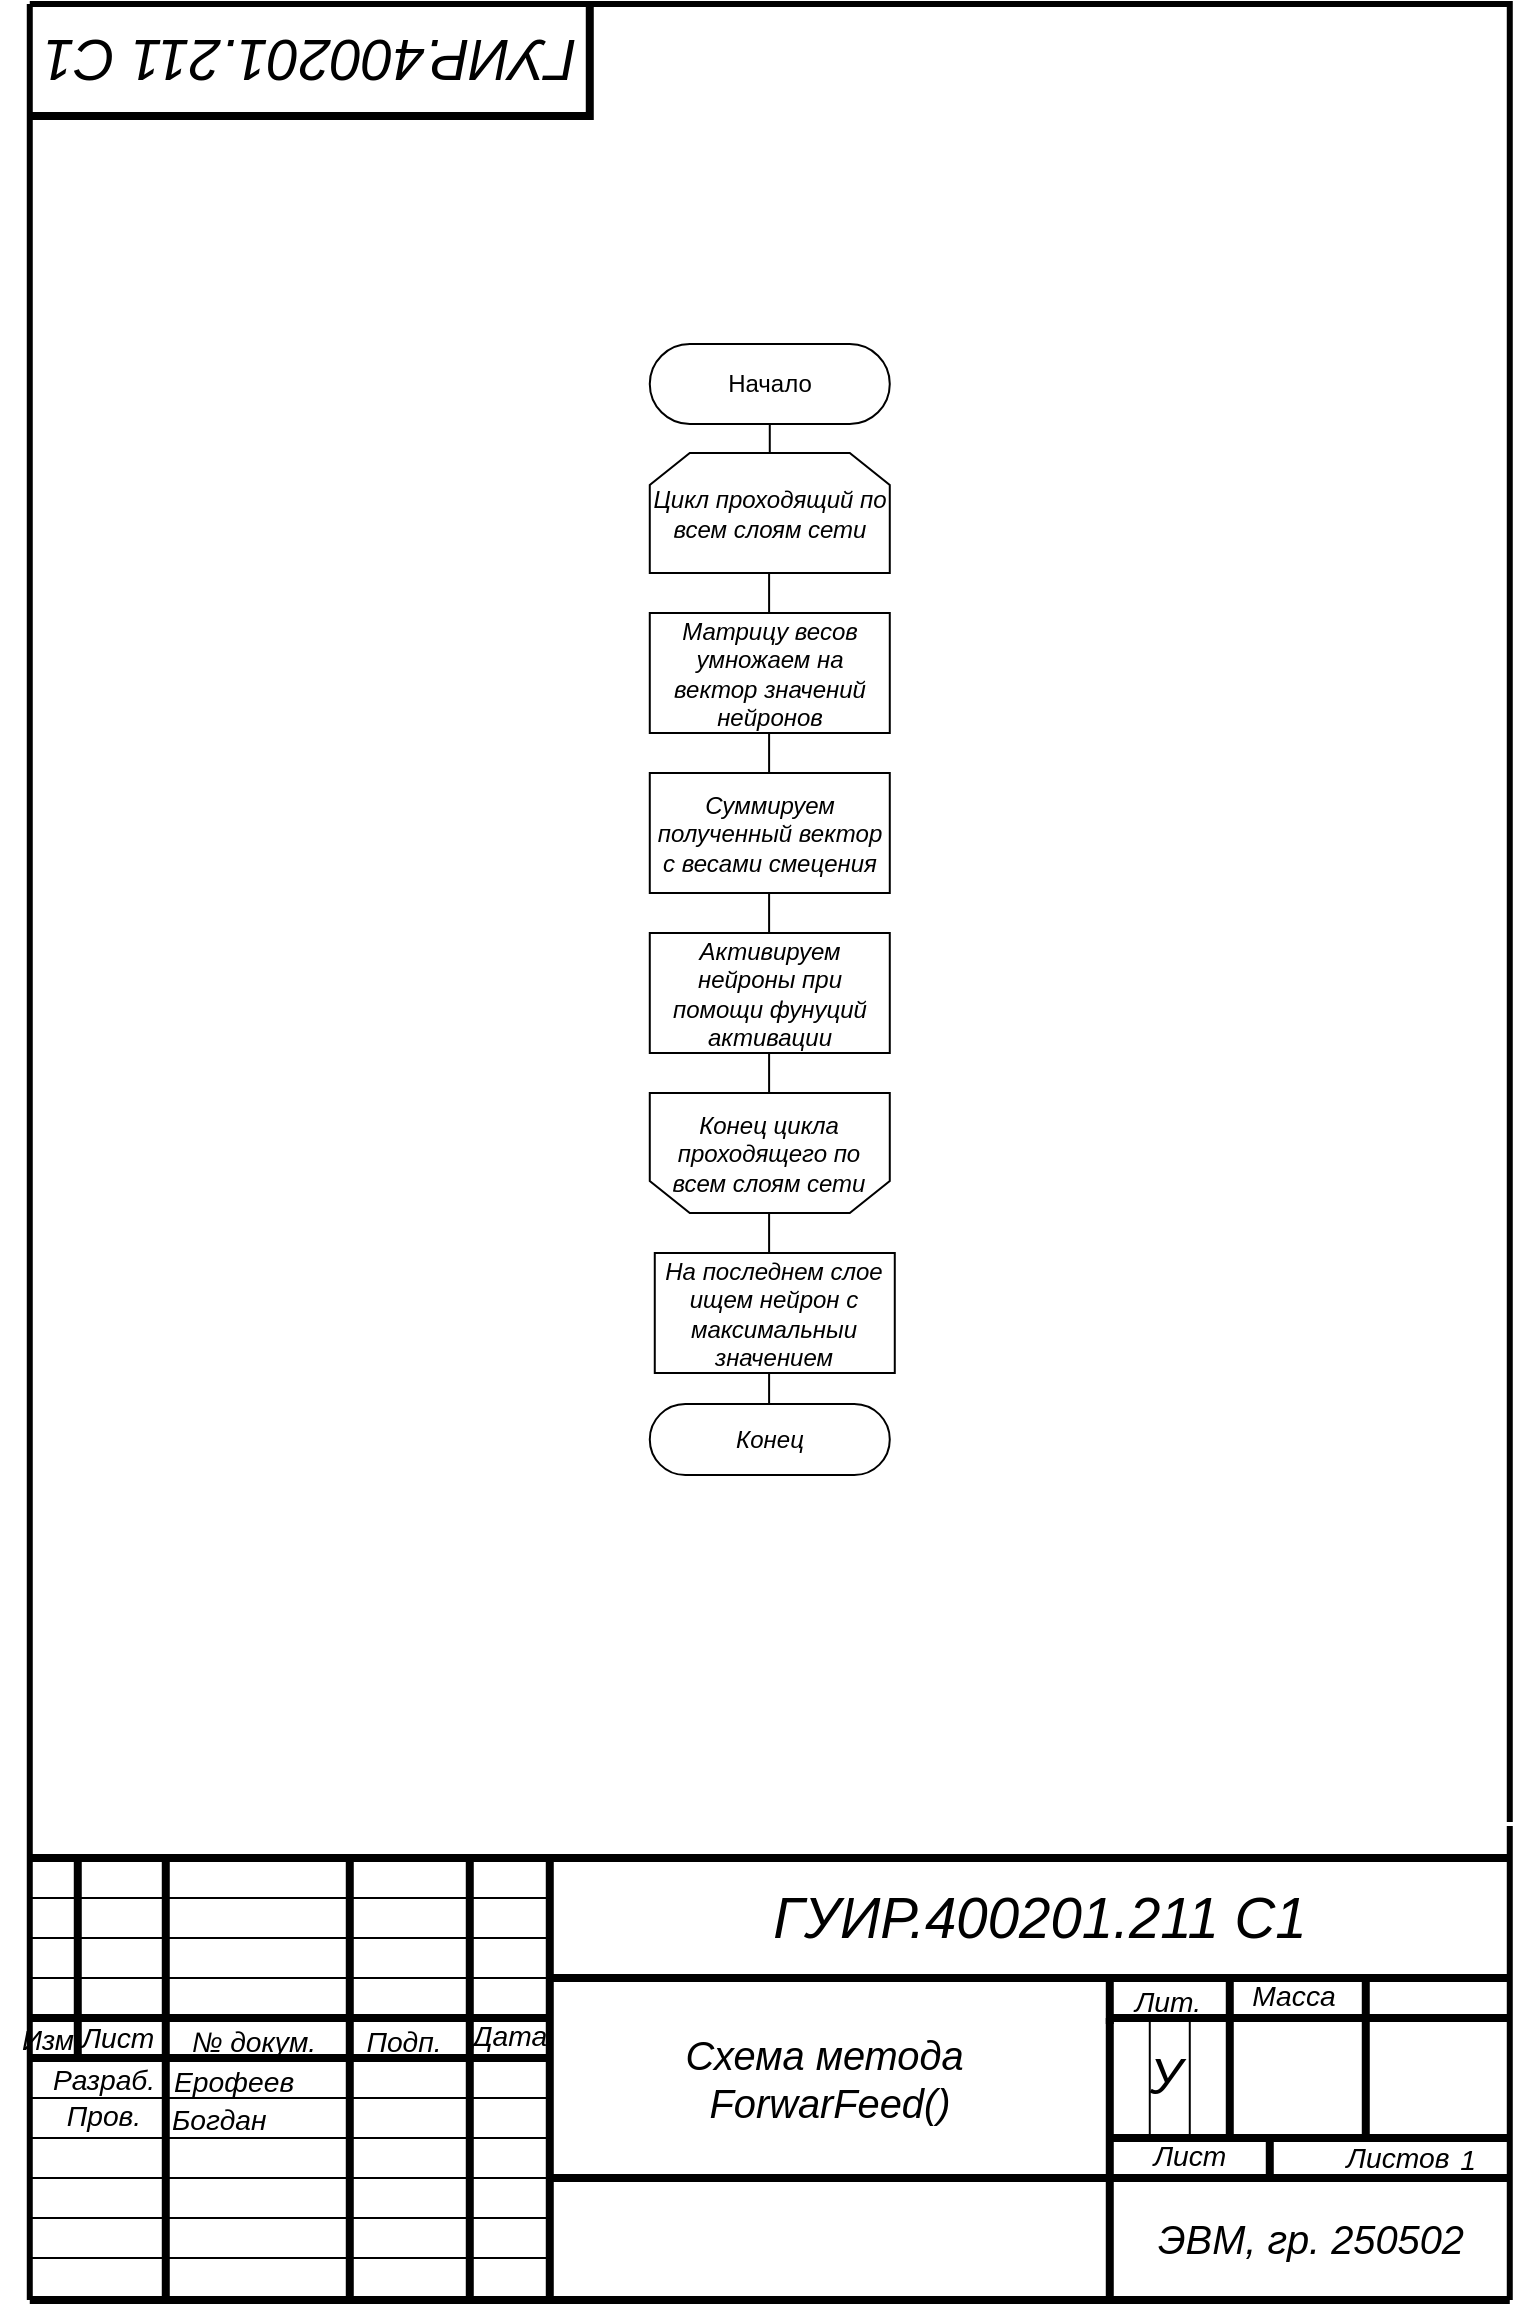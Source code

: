<mxfile version="22.1.2" type="device">
  <diagram name="Страница — 1" id="6n4S7Nbi2bWtY21JYvWj">
    <mxGraphModel dx="862" dy="504" grid="1" gridSize="10" guides="1" tooltips="1" connect="1" arrows="1" fold="1" page="1" pageScale="1" pageWidth="827" pageHeight="1169" math="0" shadow="0">
      <root>
        <mxCell id="0" />
        <mxCell id="1" parent="0" />
        <UserObject label="" tags="Фон" id="8rZ89bKlvvR1oEyS-sYb-1">
          <mxCell style="vsdxID=6;fillColor=#FFFFFF;gradientColor=none;shape=stencil(nY9LDoAgDERP0z3SI/i5BwkoRAWC+Lu9kGokLt3NtK/NDGC9aOEVcLbE4Ea1Gxk1YAOcG6tVMDEpwBaw7l1QQ3CrleS9yGRWs9vyh4PuWL7g7CxdR+BkbAFW7Df6+BtO4k1DRcrdN3kaUWtsLw==);strokeColor=#000000;strokeWidth=3;points=[];labelBackgroundColor=none;rounded=0;html=1;whiteSpace=wrap;" parent="1" vertex="1">
            <mxGeometry x="64.89" y="10" width="740" height="909" as="geometry" />
          </mxCell>
        </UserObject>
        <UserObject label="" tags="Фон" id="8rZ89bKlvvR1oEyS-sYb-2">
          <mxCell style="vsdxID=50;edgeStyle=none;startArrow=none;endArrow=none;startSize=9;endSize=9;strokeWidth=3;strokeColor=#000000;spacingTop=0;spacingBottom=0;spacingLeft=0;spacingRight=0;verticalAlign=middle;html=1;labelBackgroundColor=none;rounded=0;" parent="1" edge="1">
            <mxGeometry relative="1" as="geometry">
              <Array as="points" />
              <mxPoint x="804.89" y="921" as="sourcePoint" />
              <mxPoint x="804.89" y="1158" as="targetPoint" />
            </mxGeometry>
          </mxCell>
        </UserObject>
        <UserObject label="&lt;div style=&quot;&quot;&gt;&lt;p style=&quot;text-align: center; margin: 0px; text-indent: 0px; vertical-align: middle; direction: ltr;&quot;&gt;&lt;font face=&quot;Arial&quot;&gt;&lt;span style=&quot;font-size: 19.9px;&quot;&gt;&lt;i&gt;Схема метода&amp;nbsp;&lt;/i&gt;&lt;/span&gt;&lt;/font&gt;&lt;/p&gt;&lt;p style=&quot;text-align: center; margin: 0px; text-indent: 0px; vertical-align: middle; direction: ltr;&quot;&gt;&lt;font face=&quot;Arial&quot;&gt;&lt;span style=&quot;font-size: 19.9px;&quot;&gt;&lt;i&gt;ForwarFeed()&lt;/i&gt;&lt;/span&gt;&lt;/font&gt;&lt;/p&gt;&lt;/div&gt;" tags="Фон" id="8rZ89bKlvvR1oEyS-sYb-3">
          <mxCell style="verticalAlign=middle;align=center;overflow=width;vsdxID=381;fillColor=none;gradientColor=none;shape=stencil(nZBLDoAgDERP0z3SIyjew0SURgSD+Lu9kMZoXLhwN9O+tukAlrNpJg1SzDH4QW/URgNYgZTkjA4UkwJUgGXng+6DX1zLfmoymdXo17xh5zmRJ6Q42BWCfc2oJfdAr+Yv+AP9Cb7OJ3H/2JG1HNGz/84klThPVCc=);strokeColor=none;points=[];labelBackgroundColor=none;rounded=0;html=1;whiteSpace=wrap;" parent="1" vertex="1">
            <mxGeometry x="324.89" y="998" width="280" height="100" as="geometry" />
          </mxCell>
        </UserObject>
        <UserObject label="" tags="Фон" id="8rZ89bKlvvR1oEyS-sYb-4">
          <mxCell style="vsdxID=384;edgeStyle=none;startArrow=none;endArrow=none;startSize=3;endSize=3;strokeWidth=4;strokeColor=#000000;spacingTop=-2;spacingBottom=-2;spacingLeft=-2;spacingRight=-2;verticalAlign=middle;html=1;labelBackgroundColor=#FFFFFF;rounded=0;" parent="1" edge="1">
            <mxGeometry relative="1" as="geometry">
              <Array as="points" />
              <mxPoint x="604.89" y="1017" as="sourcePoint" />
              <mxPoint x="604.89" y="1157" as="targetPoint" />
            </mxGeometry>
          </mxCell>
        </UserObject>
        <UserObject label="" tags="Фон" id="8rZ89bKlvvR1oEyS-sYb-5">
          <mxCell style="vsdxID=385;edgeStyle=none;startArrow=none;endArrow=none;startSize=3;endSize=3;strokeWidth=4;strokeColor=#000000;spacingTop=-2;spacingBottom=-2;spacingLeft=-2;spacingRight=-2;verticalAlign=middle;html=1;labelBackgroundColor=#FFFFFF;rounded=0;" parent="1" edge="1">
            <mxGeometry relative="1" as="geometry">
              <Array as="points" />
              <mxPoint x="604.89" y="1017" as="sourcePoint" />
              <mxPoint x="804.89" y="1017" as="targetPoint" />
            </mxGeometry>
          </mxCell>
        </UserObject>
        <UserObject label="" tags="Фон" id="8rZ89bKlvvR1oEyS-sYb-6">
          <mxCell style="vsdxID=386;edgeStyle=none;startArrow=none;endArrow=none;startSize=3;endSize=3;strokeWidth=4;strokeColor=#000000;spacingTop=-2;spacingBottom=-2;spacingLeft=-2;spacingRight=-2;verticalAlign=middle;html=1;labelBackgroundColor=#FFFFFF;rounded=0;" parent="1" edge="1">
            <mxGeometry relative="1" as="geometry">
              <Array as="points" />
              <mxPoint x="804.89" y="1097" as="sourcePoint" />
              <mxPoint x="604.89" y="1097" as="targetPoint" />
            </mxGeometry>
          </mxCell>
        </UserObject>
        <UserObject label="" tags="Фон" id="8rZ89bKlvvR1oEyS-sYb-7">
          <mxCell style="vsdxID=387;edgeStyle=none;startArrow=none;endArrow=none;startSize=3;endSize=3;strokeWidth=4;strokeColor=#000000;spacingTop=-2;spacingBottom=-2;spacingLeft=-2;spacingRight=-2;verticalAlign=middle;html=1;labelBackgroundColor=#FFFFFF;rounded=0;" parent="1" edge="1">
            <mxGeometry relative="1" as="geometry">
              <Array as="points" />
              <mxPoint x="684.89" y="1077" as="sourcePoint" />
              <mxPoint x="684.89" y="1097" as="targetPoint" />
            </mxGeometry>
          </mxCell>
        </UserObject>
        <UserObject label="" tags="Фон" id="8rZ89bKlvvR1oEyS-sYb-8">
          <mxCell style="vsdxID=388;edgeStyle=none;startArrow=none;endArrow=none;startSize=3;endSize=3;strokeWidth=4;strokeColor=#000000;spacingTop=-2;spacingBottom=-2;spacingLeft=-2;spacingRight=-2;verticalAlign=middle;html=1;labelBackgroundColor=#FFFFFF;rounded=0;" parent="1" edge="1">
            <mxGeometry relative="1" as="geometry">
              <Array as="points" />
              <mxPoint x="732.89" y="997" as="sourcePoint" />
              <mxPoint x="732.89" y="1057" as="targetPoint" />
            </mxGeometry>
          </mxCell>
        </UserObject>
        <UserObject label="" tags="Фон" id="8rZ89bKlvvR1oEyS-sYb-9">
          <mxCell style="vsdxID=389;edgeStyle=none;startArrow=none;endArrow=none;startSize=3;endSize=3;strokeWidth=4;strokeColor=#000000;spacingTop=-2;spacingBottom=-2;spacingLeft=-2;spacingRight=-2;verticalAlign=middle;html=1;labelBackgroundColor=#FFFFFF;rounded=0;" parent="1" edge="1">
            <mxGeometry relative="1" as="geometry">
              <Array as="points" />
              <mxPoint x="604.89" y="1077" as="sourcePoint" />
              <mxPoint x="804.89" y="1077" as="targetPoint" />
            </mxGeometry>
          </mxCell>
        </UserObject>
        <UserObject label="" tags="Фон" id="8rZ89bKlvvR1oEyS-sYb-10">
          <mxCell style="vsdxID=390;edgeStyle=none;startArrow=none;endArrow=none;startSize=3;endSize=3;strokeWidth=4;strokeColor=#000000;spacingTop=-2;spacingBottom=-2;spacingLeft=-2;spacingRight=-2;verticalAlign=middle;html=1;labelBackgroundColor=#FFFFFF;rounded=0;" parent="1" edge="1">
            <mxGeometry relative="1" as="geometry">
              <Array as="points" />
              <mxPoint x="732.89" y="1057" as="sourcePoint" />
              <mxPoint x="732.89" y="1077" as="targetPoint" />
            </mxGeometry>
          </mxCell>
        </UserObject>
        <UserObject label="" tags="Фон" id="8rZ89bKlvvR1oEyS-sYb-11">
          <mxCell style="vsdxID=391;edgeStyle=none;startArrow=none;endArrow=none;startSize=3;endSize=3;strokeWidth=4;strokeColor=#000000;spacingTop=-2;spacingBottom=-2;spacingLeft=-2;spacingRight=-2;verticalAlign=middle;html=1;labelBackgroundColor=#FFFFFF;rounded=0;" parent="1" edge="1">
            <mxGeometry relative="1" as="geometry">
              <Array as="points" />
              <mxPoint x="604.89" y="997" as="sourcePoint" />
              <mxPoint x="604.89" y="1020" as="targetPoint" />
            </mxGeometry>
          </mxCell>
        </UserObject>
        <UserObject label="" tags="Фон" id="8rZ89bKlvvR1oEyS-sYb-12">
          <mxCell style="vsdxID=392;edgeStyle=none;startArrow=none;endArrow=none;startSize=3;endSize=3;strokeColor=#000000;spacingTop=-2;spacingBottom=-2;spacingLeft=-2;spacingRight=-2;verticalAlign=middle;html=1;labelBackgroundColor=#FFFFFF;rounded=0;" parent="1" edge="1">
            <mxGeometry relative="1" as="geometry">
              <Array as="points" />
              <mxPoint x="624.89" y="1017" as="sourcePoint" />
              <mxPoint x="624.89" y="1077" as="targetPoint" />
            </mxGeometry>
          </mxCell>
        </UserObject>
        <UserObject label="" tags="Фон" id="8rZ89bKlvvR1oEyS-sYb-13">
          <mxCell style="vsdxID=393;edgeStyle=none;startArrow=none;endArrow=none;startSize=3;endSize=3;strokeColor=#000000;spacingTop=-2;spacingBottom=-2;spacingLeft=-2;spacingRight=-2;verticalAlign=middle;html=1;labelBackgroundColor=#FFFFFF;rounded=0;" parent="1" edge="1">
            <mxGeometry relative="1" as="geometry">
              <Array as="points" />
              <mxPoint x="644.89" y="1017" as="sourcePoint" />
              <mxPoint x="644.89" y="1077" as="targetPoint" />
            </mxGeometry>
          </mxCell>
        </UserObject>
        <UserObject label="" tags="Фон" id="8rZ89bKlvvR1oEyS-sYb-14">
          <mxCell style="vsdxID=394;edgeStyle=none;startArrow=none;endArrow=none;startSize=3;endSize=3;strokeWidth=4;strokeColor=#000000;spacingTop=-2;spacingBottom=-2;spacingLeft=-2;spacingRight=-2;verticalAlign=middle;html=1;labelBackgroundColor=#FFFFFF;rounded=0;" parent="1" edge="1">
            <mxGeometry relative="1" as="geometry">
              <Array as="points" />
              <mxPoint x="664.89" y="997" as="sourcePoint" />
              <mxPoint x="664.89" y="1077" as="targetPoint" />
            </mxGeometry>
          </mxCell>
        </UserObject>
        <UserObject label="" tags="Фон" id="8rZ89bKlvvR1oEyS-sYb-15">
          <mxCell style="vsdxID=395;edgeStyle=none;startArrow=none;endArrow=none;startSize=3;endSize=3;strokeWidth=4;strokeColor=#000000;spacingTop=-2;spacingBottom=-2;spacingLeft=-2;spacingRight=-2;verticalAlign=middle;html=1;labelBackgroundColor=#FFFFFF;rounded=0;" parent="1" edge="1">
            <mxGeometry relative="1" as="geometry">
              <Array as="points" />
              <mxPoint x="604.89" y="1097" as="sourcePoint" />
              <mxPoint x="324.89" y="1097" as="targetPoint" />
            </mxGeometry>
          </mxCell>
        </UserObject>
        <UserObject label="" tags="Фон" id="8rZ89bKlvvR1oEyS-sYb-16">
          <mxCell style="vsdxID=396;edgeStyle=none;startArrow=none;endArrow=none;startSize=3;endSize=3;strokeWidth=4;strokeColor=#000000;spacingTop=-2;spacingBottom=-2;spacingLeft=-2;spacingRight=-2;verticalAlign=middle;html=1;labelBackgroundColor=#FFFFFF;rounded=0;" parent="1" edge="1">
            <mxGeometry relative="1" as="geometry">
              <Array as="points" />
              <mxPoint x="324.89" y="937" as="sourcePoint" />
              <mxPoint x="324.89" y="1157" as="targetPoint" />
            </mxGeometry>
          </mxCell>
        </UserObject>
        <UserObject label="" tags="Фон" id="8rZ89bKlvvR1oEyS-sYb-17">
          <mxCell style="vsdxID=397;edgeStyle=none;startArrow=none;endArrow=none;startSize=3;endSize=3;strokeWidth=4;strokeColor=#000000;spacingTop=-2;spacingBottom=-2;spacingLeft=-2;spacingRight=-2;verticalAlign=middle;html=1;labelBackgroundColor=#FFFFFF;rounded=0;" parent="1" edge="1">
            <mxGeometry relative="1" as="geometry">
              <Array as="points" />
              <mxPoint x="324.89" y="1017" as="sourcePoint" />
              <mxPoint x="64.89" y="1017" as="targetPoint" />
            </mxGeometry>
          </mxCell>
        </UserObject>
        <UserObject label="" tags="Фон" id="8rZ89bKlvvR1oEyS-sYb-18">
          <mxCell style="vsdxID=398;edgeStyle=none;startArrow=none;endArrow=none;startSize=3;endSize=3;strokeWidth=4;strokeColor=#000000;spacingTop=-2;spacingBottom=-2;spacingLeft=-2;spacingRight=-2;verticalAlign=middle;html=1;labelBackgroundColor=#FFFFFF;rounded=0;" parent="1" edge="1">
            <mxGeometry relative="1" as="geometry">
              <Array as="points" />
              <mxPoint x="324.89" y="997" as="sourcePoint" />
              <mxPoint x="804.89" y="997" as="targetPoint" />
            </mxGeometry>
          </mxCell>
        </UserObject>
        <UserObject label="" tags="Фон" id="8rZ89bKlvvR1oEyS-sYb-19">
          <mxCell style="vsdxID=399;edgeStyle=none;startArrow=none;endArrow=none;startSize=3;endSize=3;strokeWidth=4;strokeColor=#000000;spacingTop=-2;spacingBottom=-2;spacingLeft=-2;spacingRight=-2;verticalAlign=middle;html=1;labelBackgroundColor=#FFFFFF;rounded=0;" parent="1" edge="1">
            <mxGeometry relative="1" as="geometry">
              <Array as="points" />
              <mxPoint x="284.89" y="937" as="sourcePoint" />
              <mxPoint x="284.89" y="1157" as="targetPoint" />
            </mxGeometry>
          </mxCell>
        </UserObject>
        <UserObject label="" tags="Фон" id="8rZ89bKlvvR1oEyS-sYb-20">
          <mxCell style="vsdxID=400;edgeStyle=none;startArrow=none;endArrow=none;startSize=3;endSize=3;strokeWidth=4;strokeColor=#000000;spacingTop=-2;spacingBottom=-2;spacingLeft=-2;spacingRight=-2;verticalAlign=middle;html=1;labelBackgroundColor=#FFFFFF;rounded=0;" parent="1" edge="1">
            <mxGeometry relative="1" as="geometry">
              <Array as="points" />
              <mxPoint x="224.89" y="937" as="sourcePoint" />
              <mxPoint x="224.89" y="1157" as="targetPoint" />
            </mxGeometry>
          </mxCell>
        </UserObject>
        <UserObject label="" tags="Фон" id="8rZ89bKlvvR1oEyS-sYb-21">
          <mxCell style="vsdxID=401;edgeStyle=none;startArrow=none;endArrow=none;startSize=3;endSize=3;strokeWidth=4;strokeColor=#000000;spacingTop=-2;spacingBottom=-2;spacingLeft=-2;spacingRight=-2;verticalAlign=middle;html=1;labelBackgroundColor=#FFFFFF;rounded=0;" parent="1" edge="1">
            <mxGeometry relative="1" as="geometry">
              <Array as="points" />
              <mxPoint x="132.89" y="937" as="sourcePoint" />
              <mxPoint x="132.89" y="1157" as="targetPoint" />
            </mxGeometry>
          </mxCell>
        </UserObject>
        <UserObject label="" tags="Фон" id="8rZ89bKlvvR1oEyS-sYb-22">
          <mxCell style="vsdxID=402;edgeStyle=none;startArrow=none;endArrow=none;startSize=3;endSize=3;strokeColor=#000000;spacingTop=-2;spacingBottom=-2;spacingLeft=-2;spacingRight=-2;verticalAlign=middle;html=1;labelBackgroundColor=#FFFFFF;rounded=0;" parent="1" edge="1">
            <mxGeometry relative="1" as="geometry">
              <Array as="points" />
              <mxPoint x="64.89" y="957" as="sourcePoint" />
              <mxPoint x="324.89" y="957" as="targetPoint" />
            </mxGeometry>
          </mxCell>
        </UserObject>
        <UserObject label="" tags="Фон" id="8rZ89bKlvvR1oEyS-sYb-23">
          <mxCell style="vsdxID=403;edgeStyle=none;startArrow=none;endArrow=none;startSize=3;endSize=3;strokeColor=#000000;spacingTop=-2;spacingBottom=-2;spacingLeft=-2;spacingRight=-2;verticalAlign=middle;html=1;labelBackgroundColor=#FFFFFF;rounded=0;" parent="1" edge="1">
            <mxGeometry relative="1" as="geometry">
              <Array as="points" />
              <mxPoint x="324.89" y="977" as="sourcePoint" />
              <mxPoint x="64.89" y="977" as="targetPoint" />
            </mxGeometry>
          </mxCell>
        </UserObject>
        <UserObject label="" tags="Фон" id="8rZ89bKlvvR1oEyS-sYb-24">
          <mxCell style="vsdxID=404;edgeStyle=none;startArrow=none;endArrow=none;startSize=3;endSize=3;strokeColor=#000000;spacingTop=-2;spacingBottom=-2;spacingLeft=-2;spacingRight=-2;verticalAlign=middle;html=1;labelBackgroundColor=#FFFFFF;rounded=0;" parent="1" edge="1">
            <mxGeometry relative="1" as="geometry">
              <Array as="points" />
              <mxPoint x="64.89" y="997" as="sourcePoint" />
              <mxPoint x="324.89" y="997" as="targetPoint" />
            </mxGeometry>
          </mxCell>
        </UserObject>
        <UserObject label="" tags="Фон" id="8rZ89bKlvvR1oEyS-sYb-25">
          <mxCell style="vsdxID=405;edgeStyle=none;startArrow=none;endArrow=none;startSize=3;endSize=3;strokeColor=#000000;spacingTop=-2;spacingBottom=-2;spacingLeft=-2;spacingRight=-2;verticalAlign=middle;html=1;labelBackgroundColor=#FFFFFF;rounded=0;" parent="1" edge="1">
            <mxGeometry relative="1" as="geometry">
              <Array as="points" />
              <mxPoint x="324.89" y="1057" as="sourcePoint" />
              <mxPoint x="64.89" y="1057" as="targetPoint" />
            </mxGeometry>
          </mxCell>
        </UserObject>
        <UserObject label="" tags="Фон" id="8rZ89bKlvvR1oEyS-sYb-26">
          <mxCell style="vsdxID=406;edgeStyle=none;startArrow=none;endArrow=none;startSize=3;endSize=3;strokeColor=#000000;spacingTop=-2;spacingBottom=-2;spacingLeft=-2;spacingRight=-2;verticalAlign=middle;html=1;labelBackgroundColor=#FFFFFF;rounded=0;" parent="1" edge="1">
            <mxGeometry relative="1" as="geometry">
              <Array as="points" />
              <mxPoint x="64.89" y="1077" as="sourcePoint" />
              <mxPoint x="324.89" y="1077" as="targetPoint" />
            </mxGeometry>
          </mxCell>
        </UserObject>
        <UserObject label="" tags="Фон" id="8rZ89bKlvvR1oEyS-sYb-27">
          <mxCell style="vsdxID=407;edgeStyle=none;startArrow=none;endArrow=none;startSize=3;endSize=3;strokeColor=#000000;spacingTop=-2;spacingBottom=-2;spacingLeft=-2;spacingRight=-2;verticalAlign=middle;html=1;labelBackgroundColor=#FFFFFF;rounded=0;" parent="1" edge="1">
            <mxGeometry relative="1" as="geometry">
              <Array as="points" />
              <mxPoint x="324.89" y="1097" as="sourcePoint" />
              <mxPoint x="64.89" y="1097" as="targetPoint" />
            </mxGeometry>
          </mxCell>
        </UserObject>
        <UserObject label="" tags="Фон" id="8rZ89bKlvvR1oEyS-sYb-28">
          <mxCell style="vsdxID=408;edgeStyle=none;startArrow=none;endArrow=none;startSize=3;endSize=3;strokeColor=#000000;spacingTop=-2;spacingBottom=-2;spacingLeft=-2;spacingRight=-2;verticalAlign=middle;html=1;labelBackgroundColor=#FFFFFF;rounded=0;" parent="1" edge="1">
            <mxGeometry relative="1" as="geometry">
              <Array as="points" />
              <mxPoint x="64.89" y="1117" as="sourcePoint" />
              <mxPoint x="324.89" y="1117" as="targetPoint" />
            </mxGeometry>
          </mxCell>
        </UserObject>
        <UserObject label="" tags="Фон" id="8rZ89bKlvvR1oEyS-sYb-29">
          <mxCell style="vsdxID=409;edgeStyle=none;startArrow=none;endArrow=none;startSize=3;endSize=3;strokeColor=#000000;spacingTop=-2;spacingBottom=-2;spacingLeft=-2;spacingRight=-2;verticalAlign=middle;html=1;labelBackgroundColor=#FFFFFF;rounded=0;" parent="1" edge="1">
            <mxGeometry relative="1" as="geometry">
              <Array as="points" />
              <mxPoint x="324.89" y="1137" as="sourcePoint" />
              <mxPoint x="64.89" y="1137" as="targetPoint" />
            </mxGeometry>
          </mxCell>
        </UserObject>
        <UserObject label="" tags="Фон" id="8rZ89bKlvvR1oEyS-sYb-30">
          <mxCell style="vsdxID=410;edgeStyle=none;startArrow=none;endArrow=none;startSize=3;endSize=3;strokeWidth=4;strokeColor=#000000;spacingTop=-2;spacingBottom=-2;spacingLeft=-2;spacingRight=-2;verticalAlign=middle;html=1;labelBackgroundColor=#FFFFFF;rounded=0;" parent="1" edge="1">
            <mxGeometry relative="1" as="geometry">
              <Array as="points" />
              <mxPoint x="64.89" y="1037" as="sourcePoint" />
              <mxPoint x="324.89" y="1037" as="targetPoint" />
            </mxGeometry>
          </mxCell>
        </UserObject>
        <UserObject label="" tags="Фон" id="8rZ89bKlvvR1oEyS-sYb-31">
          <mxCell style="vsdxID=411;edgeStyle=none;startArrow=none;endArrow=none;startSize=3;endSize=3;strokeWidth=4;strokeColor=#000000;spacingTop=-2;spacingBottom=-2;spacingLeft=-2;spacingRight=-2;verticalAlign=middle;html=1;labelBackgroundColor=#FFFFFF;rounded=0;" parent="1" edge="1">
            <mxGeometry relative="1" as="geometry">
              <Array as="points" />
              <mxPoint x="88.89" y="937" as="sourcePoint" />
              <mxPoint x="88.89" y="1035" as="targetPoint" />
            </mxGeometry>
          </mxCell>
        </UserObject>
        <UserObject label="&lt;div style=&quot;&quot;&gt;&lt;font style=&quot;font-family: Arial; color: rgb(0, 0, 0); direction: ltr; letter-spacing: 0px; line-height: 120%; opacity: 1;&quot;&gt;&lt;i style=&quot;&quot;&gt;&lt;font style=&quot;font-size: 14px;&quot;&gt;Изм.&lt;/font&gt;&lt;/i&gt;&lt;br&gt;&lt;/font&gt;&lt;/div&gt;" tags="Фон" id="8rZ89bKlvvR1oEyS-sYb-32">
          <mxCell style="verticalAlign=middle;align=center;overflow=width;vsdxID=412;fillColor=none;gradientColor=none;shape=stencil(nZBLDoAgDERP0z3SIyjew0SURgSD+Lu9kMZoXLhwN9O+tukAlrNpJg1SzDH4QW/URgNYgZTkjA4UkwJUgGXng+6DX1zLfmoymdXo17xh5zmRJ6Q42BWCfc2oJfdAr+Yv+AP9Cb7OJ3H/2JG1HNGz/84klThPVCc=);strokeColor=none;strokeWidth=3;spacingTop=-2;spacingBottom=-2;spacingLeft=-2;spacingRight=-2;points=[];labelBackgroundColor=none;rounded=0;html=1;whiteSpace=wrap;" parent="1" vertex="1">
            <mxGeometry x="60.89" y="1016" width="28" height="23" as="geometry" />
          </mxCell>
        </UserObject>
        <UserObject label="&lt;div style=&quot;font-size: 1px&quot;&gt;&lt;font style=&quot;font-size:14.11px;font-family:Arial;color:#000000;direction:ltr;letter-spacing:0px;line-height:120%;opacity:1&quot;&gt;&lt;i&gt;Лист&lt;br/&gt;&lt;/i&gt;&lt;/font&gt;&lt;/div&gt;" tags="Фон" id="8rZ89bKlvvR1oEyS-sYb-33">
          <mxCell style="verticalAlign=middle;align=center;overflow=width;vsdxID=413;fillColor=none;gradientColor=none;shape=stencil(nZBLDoAgDERP0z3SIyjew0SURgSD+Lu9kMZoXLhwN9O+tukAlrNpJg1SzDH4QW/URgNYgZTkjA4UkwJUgGXng+6DX1zLfmoymdXo17xh5zmRJ6Q42BWCfc2oJfdAr+Yv+AP9Cb7OJ3H/2JG1HNGz/84klThPVCc=);strokeColor=none;strokeWidth=3;spacingTop=-2;spacingBottom=-2;spacingLeft=-2;spacingRight=-2;points=[];labelBackgroundColor=none;rounded=0;html=1;whiteSpace=wrap;" parent="1" vertex="1">
            <mxGeometry x="88.89" y="1015" width="40" height="23" as="geometry" />
          </mxCell>
        </UserObject>
        <UserObject label="&lt;div style=&quot;font-size: 1px&quot;&gt;&lt;font style=&quot;font-size:14.11px;font-family:Arial;color:#000000;direction:ltr;letter-spacing:0px;line-height:120%;opacity:1&quot;&gt;&lt;i&gt;№ докум.&lt;br/&gt;&lt;/i&gt;&lt;/font&gt;&lt;/div&gt;" tags="Фон" id="8rZ89bKlvvR1oEyS-sYb-34">
          <mxCell style="verticalAlign=middle;align=center;overflow=width;vsdxID=414;fillColor=none;gradientColor=none;shape=stencil(nZBLDoAgDERP0z3SIyjew0SURgSD+Lu9kMZoXLhwN9O+tukAlrNpJg1SzDH4QW/URgNYgZTkjA4UkwJUgGXng+6DX1zLfmoymdXo17xh5zmRJ6Q42BWCfc2oJfdAr+Yv+AP9Cb7OJ3H/2JG1HNGz/84klThPVCc=);strokeColor=none;strokeWidth=3;spacingTop=-2;spacingBottom=-2;spacingLeft=-2;spacingRight=-2;points=[];labelBackgroundColor=none;rounded=0;html=1;whiteSpace=wrap;" parent="1" vertex="1">
            <mxGeometry x="124.89" y="1017" width="104" height="23" as="geometry" />
          </mxCell>
        </UserObject>
        <UserObject label="&lt;div style=&quot;font-size: 1px&quot;&gt;&lt;font style=&quot;font-size:14.11px;font-family:Arial;color:#000000;direction:ltr;letter-spacing:0px;line-height:120%;opacity:1&quot;&gt;&lt;i&gt;Подп.&lt;br/&gt;&lt;/i&gt;&lt;/font&gt;&lt;/div&gt;" tags="Фон" id="8rZ89bKlvvR1oEyS-sYb-35">
          <mxCell style="verticalAlign=middle;align=center;overflow=width;vsdxID=415;fillColor=none;gradientColor=none;shape=stencil(nZBLDoAgDERP0z3SIyjew0SURgSD+Lu9kMZoXLhwN9O+tukAlrNpJg1SzDH4QW/URgNYgZTkjA4UkwJUgGXng+6DX1zLfmoymdXo17xh5zmRJ6Q42BWCfc2oJfdAr+Yv+AP9Cb7OJ3H/2JG1HNGz/84klThPVCc=);strokeColor=none;strokeWidth=3;spacingTop=-2;spacingBottom=-2;spacingLeft=-2;spacingRight=-2;points=[];labelBackgroundColor=none;rounded=0;html=1;whiteSpace=wrap;" parent="1" vertex="1">
            <mxGeometry x="199.89" y="1017" width="104" height="23" as="geometry" />
          </mxCell>
        </UserObject>
        <UserObject label="&lt;div style=&quot;font-size: 1px&quot;&gt;&lt;font style=&quot;font-size:14.11px;font-family:Arial;color:#000000;direction:ltr;letter-spacing:0px;line-height:120%;opacity:1&quot;&gt;&lt;i&gt;Дата&lt;br/&gt;&lt;/i&gt;&lt;/font&gt;&lt;/div&gt;" tags="Фон" id="8rZ89bKlvvR1oEyS-sYb-36">
          <mxCell style="verticalAlign=middle;align=center;overflow=width;vsdxID=416;fillColor=none;gradientColor=none;shape=stencil(nZBLDoAgDERP0z3SIyjew0SURgSD+Lu9kMZoXLhwN9O+tukAlrNpJg1SzDH4QW/URgNYgZTkjA4UkwJUgGXng+6DX1zLfmoymdXo17xh5zmRJ6Q42BWCfc2oJfdAr+Yv+AP9Cb7OJ3H/2JG1HNGz/84klThPVCc=);strokeColor=none;strokeWidth=3;spacingTop=-2;spacingBottom=-2;spacingLeft=-2;spacingRight=-2;points=[];labelBackgroundColor=none;rounded=0;html=1;whiteSpace=wrap;" parent="1" vertex="1">
            <mxGeometry x="284.89" y="1017" width="40" height="18" as="geometry" />
          </mxCell>
        </UserObject>
        <UserObject label="&lt;div style=&quot;&quot;&gt;&lt;p style=&quot;text-align: left; margin: 0px; text-indent: 0px; vertical-align: middle; direction: ltr;&quot;&gt;&lt;font face=&quot;Arial&quot;&gt;&lt;span style=&quot;font-size: 14.11px;&quot;&gt;&lt;i&gt;Ерофеев&lt;/i&gt;&lt;/span&gt;&lt;/font&gt;&lt;/p&gt;&lt;/div&gt;" tags="Фон" id="8rZ89bKlvvR1oEyS-sYb-37">
          <mxCell style="verticalAlign=middle;align=left;overflow=width;vsdxID=422;fillColor=none;gradientColor=none;shape=stencil(nZBLDoAgDERP0z3SIyjew0SURgSD+Lu9kMZoXLhwN9O+tukAlrNpJg1SzDH4QW/URgNYgZTkjA4UkwJUgGXng+6DX1zLfmoymdXo17xh5zmRJ6Q42BWCfc2oJfdAr+Yv+AP9Cb7OJ3H/2JG1HNGz/84klThPVCc=);strokeColor=none;strokeWidth=3;spacingTop=-2;spacingBottom=-2;spacingLeft=-2;spacingRight=-2;points=[];labelBackgroundColor=none;rounded=0;html=1;whiteSpace=wrap;" parent="1" vertex="1">
            <mxGeometry x="136.89" y="1039" width="89" height="20" as="geometry" />
          </mxCell>
        </UserObject>
        <UserObject label="&lt;div style=&quot;font-size: 1px&quot;&gt;&lt;font style=&quot;font-size:14.11px;font-family:Arial;color:#000000;direction:ltr;letter-spacing:0px;line-height:120%;opacity:1&quot;&gt;&lt;i&gt;Лит.&lt;br/&gt;&lt;/i&gt;&lt;/font&gt;&lt;/div&gt;" tags="Фон" id="8rZ89bKlvvR1oEyS-sYb-38">
          <mxCell style="verticalAlign=middle;align=center;overflow=width;vsdxID=423;fillColor=none;gradientColor=none;shape=stencil(nZBLDoAgDERP0z3SIyjew0SURgSD+Lu9kMZoXLhwN9O+tukAlrNpJg1SzDH4QW/URgNYgZTkjA4UkwJUgGXng+6DX1zLfmoymdXo17xh5zmRJ6Q42BWCfc2oJfdAr+Yv+AP9Cb7OJ3H/2JG1HNGz/84klThPVCc=);strokeColor=none;strokeWidth=3;spacingTop=-2;spacingBottom=-2;spacingLeft=-2;spacingRight=-2;points=[];labelBackgroundColor=none;rounded=0;html=1;whiteSpace=wrap;" parent="1" vertex="1">
            <mxGeometry x="581.89" y="997" width="104" height="23" as="geometry" />
          </mxCell>
        </UserObject>
        <UserObject label="&lt;div style=&quot;font-size: 1px&quot;&gt;&lt;font style=&quot;font-size:14.11px;font-family:Arial;color:#000000;direction:ltr;letter-spacing:0px;line-height:120%;opacity:1&quot;&gt;&lt;i&gt;Масса&lt;br/&gt;&lt;/i&gt;&lt;/font&gt;&lt;/div&gt;" tags="Фон" id="8rZ89bKlvvR1oEyS-sYb-39">
          <mxCell style="verticalAlign=middle;align=center;overflow=width;vsdxID=424;fillColor=none;gradientColor=none;shape=stencil(nZBLDoAgDERP0z3SIyjew0SURgSD+Lu9kMZoXLhwN9O+tukAlrNpJg1SzDH4QW/URgNYgZTkjA4UkwJUgGXng+6DX1zLfmoymdXo17xh5zmRJ6Q42BWCfc2oJfdAr+Yv+AP9Cb7OJ3H/2JG1HNGz/84klThPVCc=);strokeColor=none;strokeWidth=3;spacingTop=-2;spacingBottom=-2;spacingLeft=-2;spacingRight=-2;points=[];labelBackgroundColor=none;rounded=0;html=1;whiteSpace=wrap;" parent="1" vertex="1">
            <mxGeometry x="644.89" y="997" width="104" height="13" as="geometry" />
          </mxCell>
        </UserObject>
        <UserObject label="&lt;div style=&quot;font-size: 1px&quot;&gt;&lt;font style=&quot;font-size:14.11px;font-family:Arial;color:#000000;direction:ltr;letter-spacing:0px;line-height:120%;opacity:1&quot;&gt;&lt;i&gt;Лист&lt;br/&gt;&lt;/i&gt;&lt;/font&gt;&lt;/div&gt;" tags="Фон" id="8rZ89bKlvvR1oEyS-sYb-40">
          <mxCell style="verticalAlign=middle;align=center;overflow=width;vsdxID=426;fillColor=none;gradientColor=none;shape=stencil(nZBLDoAgDERP0z3SIyjew0SURgSD+Lu9kMZoXLhwN9O+tukAlrNpJg1SzDH4QW/URgNYgZTkjA4UkwJUgGXng+6DX1zLfmoymdXo17xh5zmRJ6Q42BWCfc2oJfdAr+Yv+AP9Cb7OJ3H/2JG1HNGz/84klThPVCc=);strokeColor=none;strokeWidth=3;spacingTop=-2;spacingBottom=-2;spacingLeft=-2;spacingRight=-2;points=[];labelBackgroundColor=none;rounded=0;html=1;whiteSpace=wrap;" parent="1" vertex="1">
            <mxGeometry x="592.89" y="1077" width="104" height="13" as="geometry" />
          </mxCell>
        </UserObject>
        <UserObject label="&lt;div style=&quot;font-size: 1px&quot;&gt;&lt;font style=&quot;font-size:14.11px;font-family:Arial;color:#000000;direction:ltr;letter-spacing:0px;line-height:120%;opacity:1&quot;&gt;&lt;i&gt;Листов&lt;br/&gt;&lt;/i&gt;&lt;/font&gt;&lt;/div&gt;" tags="Фон" id="8rZ89bKlvvR1oEyS-sYb-41">
          <mxCell style="verticalAlign=middle;align=center;overflow=width;vsdxID=427;fillColor=none;gradientColor=none;shape=stencil(nZBLDoAgDERP0z3SIyjew0SURgSD+Lu9kMZoXLhwN9O+tukAlrNpJg1SzDH4QW/URgNYgZTkjA4UkwJUgGXng+6DX1zLfmoymdXo17xh5zmRJ6Q42BWCfc2oJfdAr+Yv+AP9Cb7OJ3H/2JG1HNGz/84klThPVCc=);strokeColor=none;strokeWidth=3;spacingTop=-2;spacingBottom=-2;spacingLeft=-2;spacingRight=-2;points=[];labelBackgroundColor=none;rounded=0;html=1;whiteSpace=wrap;" parent="1" vertex="1">
            <mxGeometry x="696.89" y="1075" width="104" height="23" as="geometry" />
          </mxCell>
        </UserObject>
        <UserObject label="&lt;div style=&quot;font-size: 1px&quot;&gt;&lt;font style=&quot;font-size:25.4px;font-family:Arial;color:#000000;direction:ltr;letter-spacing:0px;line-height:120%;opacity:1&quot;&gt;&lt;i&gt;У&lt;br/&gt;&lt;/i&gt;&lt;/font&gt;&lt;/div&gt;" tags="Фон" id="8rZ89bKlvvR1oEyS-sYb-42">
          <mxCell style="verticalAlign=middle;align=center;overflow=width;vsdxID=428;fillColor=none;gradientColor=none;shape=stencil(nZBLDoAgDERP0z3SIyjew0SURgSD+Lu9kMZoXLhwN9O+tukAlrNpJg1SzDH4QW/URgNYgZTkjA4UkwJUgGXng+6DX1zLfmoymdXo17xh5zmRJ6Q42BWCfc2oJfdAr+Yv+AP9Cb7OJ3H/2JG1HNGz/84klThPVCc=);strokeColor=none;points=[];labelBackgroundColor=none;rounded=0;html=1;whiteSpace=wrap;" parent="1" vertex="1">
            <mxGeometry x="616.89" y="1026" width="32" height="40" as="geometry" />
          </mxCell>
        </UserObject>
        <UserObject label="" tags="Фон" id="8rZ89bKlvvR1oEyS-sYb-43">
          <mxCell style="vsdxID=429;edgeStyle=none;startArrow=none;endArrow=none;startSize=3;endSize=3;strokeWidth=4;strokeColor=#000000;spacingTop=-2;spacingBottom=-2;spacingLeft=-2;spacingRight=-2;verticalAlign=middle;html=1;labelBackgroundColor=#FFFFFF;rounded=0;" parent="1" edge="1">
            <mxGeometry relative="1" as="geometry">
              <Array as="points" />
              <mxPoint x="64.89" y="937" as="sourcePoint" />
              <mxPoint x="804.89" y="937" as="targetPoint" />
            </mxGeometry>
          </mxCell>
        </UserObject>
        <UserObject label="&lt;div style=&quot;font-size: 1px&quot;&gt;&lt;font style=&quot;font-size:14.11px;font-family:Arial;color:#000000;direction:ltr;letter-spacing:0px;line-height:120%;opacity:1&quot;&gt;&lt;i&gt;1&lt;br/&gt;&lt;/i&gt;&lt;/font&gt;&lt;/div&gt;" tags="Фон" id="8rZ89bKlvvR1oEyS-sYb-44">
          <mxCell style="verticalAlign=middle;align=center;overflow=width;vsdxID=431;fillColor=none;gradientColor=none;shape=stencil(nZBLDoAgDERP0z3SIyjew0SURgSD+Lu9kMZoXLhwN9O+tukAlrNpJg1SzDH4QW/URgNYgZTkjA4UkwJUgGXng+6DX1zLfmoymdXo17xh5zmRJ6Q42BWCfc2oJfdAr+Yv+AP9Cb7OJ3H/2JG1HNGz/84klThPVCc=);strokeColor=none;strokeWidth=3;spacingTop=-2;spacingBottom=-2;spacingLeft=-2;spacingRight=-2;points=[];labelBackgroundColor=none;rounded=0;html=1;whiteSpace=wrap;" parent="1" vertex="1">
            <mxGeometry x="776.89" y="1077" width="14" height="21" as="geometry" />
          </mxCell>
        </UserObject>
        <UserObject label="&lt;div style=&quot;font-size: 1px&quot;&gt;&lt;p style=&quot;text-align:center;margin-left:0;margin-right:0;margin-top:0px;margin-bottom:0px;text-indent:0;vertical-align:middle;direction:ltr;&quot;&gt;&lt;font style=&quot;font-size:19.9px;font-family:Arial;color:#000000;direction:ltr;letter-spacing:0px;line-height:120%;opacity:1&quot;&gt;&lt;i&gt;ЭВМ, гр. 250502&lt;/i&gt;&lt;/font&gt;&lt;font style=&quot;font-size:19.9px;font-family:Arial;color:#000000;direction:ltr;letter-spacing:0px;line-height:120%;opacity:1&quot;&gt;&lt;i&gt;&lt;br&gt;&lt;/i&gt;&lt;/font&gt;&lt;/p&gt;&lt;/div&gt;" tags="Фон" id="8rZ89bKlvvR1oEyS-sYb-45">
          <mxCell style="verticalAlign=middle;align=center;overflow=width;vsdxID=433;fillColor=none;gradientColor=none;shape=stencil(nZBLDoAgDERP0z3SIyjew0SURgSD+Lu9kMZoXLhwN9O+tukAlrNpJg1SzDH4QW/URgNYgZTkjA4UkwJUgGXng+6DX1zLfmoymdXo17xh5zmRJ6Q42BWCfc2oJfdAr+Yv+AP9Cb7OJ3H/2JG1HNGz/84klThPVCc=);strokeColor=none;points=[];labelBackgroundColor=none;rounded=0;html=1;whiteSpace=wrap;" parent="1" vertex="1">
            <mxGeometry x="605.89" y="1098" width="199" height="60" as="geometry" />
          </mxCell>
        </UserObject>
        <UserObject label="&lt;div style=&quot;font-size: 1px&quot;&gt;&lt;p style=&quot;text-align:center;margin-left:0;margin-right:0;margin-top:0px;margin-bottom:0px;text-indent:0;vertical-align:middle;direction:ltr;&quot;&gt;&lt;font style=&quot;font-size:28.22px;font-family:Arial;color:#000000;direction:ltr;letter-spacing:0px;line-height:120%;opacity:1&quot;&gt;&lt;i&gt;ГУИР.&lt;/i&gt;&lt;/font&gt;&lt;font style=&quot;font-size:28.22px;font-family:Arial;color:#000000;direction:ltr;letter-spacing:0px;line-height:120%;opacity:1&quot;&gt;&lt;i&gt;400201&lt;/i&gt;&lt;/font&gt;&lt;font style=&quot;font-size:28.22px;font-family:Arial;color:#000000;direction:ltr;letter-spacing:0px;line-height:120%;opacity:1&quot;&gt;&lt;i&gt;.&lt;/i&gt;&lt;/font&gt;&lt;font style=&quot;font-size:28.22px;font-family:Arial;color:#000000;direction:ltr;letter-spacing:0px;line-height:120%;opacity:1&quot;&gt;&lt;i&gt;211 С1&lt;br&gt;&lt;/i&gt;&lt;/font&gt;&lt;/p&gt;&lt;/div&gt;" tags="Фон" id="8rZ89bKlvvR1oEyS-sYb-46">
          <mxCell style="verticalAlign=middle;align=center;overflow=width;vsdxID=434;fillColor=none;gradientColor=none;shape=stencil(nZBLDoAgDERP0z3SIyjew0SURgSD+Lu9kMZoXLhwN9O+tukAlrNpJg1SzDH4QW/URgNYgZTkjA4UkwJUgGXng+6DX1zLfmoymdXo17xh5zmRJ6Q42BWCfc2oJfdAr+Yv+AP9Cb7OJ3H/2JG1HNGz/84klThPVCc=);strokeColor=none;points=[];labelBackgroundColor=none;rounded=0;html=1;whiteSpace=wrap;" parent="1" vertex="1">
            <mxGeometry x="330" y="937" width="480" height="60" as="geometry" />
          </mxCell>
        </UserObject>
        <UserObject label="&lt;div style=&quot;font-size: 1px&quot;&gt;&lt;p style=&quot;text-align:left;margin-left:0;margin-right:0;margin-top:0px;margin-bottom:0px;text-indent:0;vertical-align:middle;direction:ltr;&quot;&gt;&lt;font style=&quot;font-size:14.11px;font-family:Arial;color:#000000;direction:ltr;letter-spacing:0px;line-height:120%;opacity:1&quot;&gt;&lt;i&gt;Богдан&lt;/i&gt;&lt;/font&gt;&lt;/p&gt;&lt;/div&gt;" tags="Фон" id="8rZ89bKlvvR1oEyS-sYb-47">
          <mxCell style="verticalAlign=middle;align=left;overflow=width;vsdxID=435;fillColor=none;gradientColor=none;shape=stencil(nZBLDoAgDERP0z3SIyjew0SURgSD+Lu9kMZoXLhwN9O+tukAlrNpJg1SzDH4QW/URgNYgZTkjA4UkwJUgGXng+6DX1zLfmoymdXo17xh5zmRJ6Q42BWCfc2oJfdAr+Yv+AP9Cb7OJ3H/2JG1HNGz/84klThPVCc=);strokeColor=none;strokeWidth=3;spacingTop=-2;spacingBottom=-2;spacingLeft=-2;spacingRight=-2;points=[];labelBackgroundColor=none;rounded=0;html=1;whiteSpace=wrap;" parent="1" vertex="1">
            <mxGeometry x="135.89" y="1058" width="89" height="20" as="geometry" />
          </mxCell>
        </UserObject>
        <UserObject label="" tags="Фон" id="8rZ89bKlvvR1oEyS-sYb-48">
          <mxCell style="vsdxID=437;fillColor=none;gradientColor=none;shape=stencil(nZBLDoAgDERP0z3SIyjew0SURgSD+Lu9kMZoXLhwN9O+tukAlrNpJg1SzDH4QW/URgNYgZTkjA4UkwJUgGXng+6DX1zLfmoymdXo17xh5zmRJ6Q42BWCfc2oJfdAr+Yv+AP9Cb7OJ3H/2JG1HNGz/84klThPVCc=);strokeColor=none;points=[];labelBackgroundColor=none;rounded=0;html=1;whiteSpace=wrap;" parent="1" vertex="1">
            <mxGeometry x="419.89" y="1100" width="214" height="28" as="geometry" />
          </mxCell>
        </UserObject>
        <UserObject label="" tags="Фон" id="8rZ89bKlvvR1oEyS-sYb-49">
          <mxCell style="vsdxID=438;edgeStyle=none;startArrow=none;endArrow=none;startSize=3;endSize=3;strokeWidth=4;strokeColor=#000000;spacingTop=-2;spacingBottom=-2;spacingLeft=-2;spacingRight=-2;verticalAlign=middle;html=1;labelBackgroundColor=#FFFFFF;rounded=0;" parent="1" edge="1">
            <mxGeometry relative="1" as="geometry">
              <Array as="points" />
              <mxPoint x="64.89" y="1158" as="sourcePoint" />
              <mxPoint x="804.89" y="1158" as="targetPoint" />
            </mxGeometry>
          </mxCell>
        </UserObject>
        <UserObject label="&lt;div style=&quot;font-size: 1px&quot;&gt;&lt;p style=&quot;text-align:center;margin-left:0;margin-right:0;margin-top:0px;margin-bottom:0px;text-indent:0;vertical-align:middle;direction:ltr;&quot;&gt;&lt;font style=&quot;font-size:28.22px;font-family:Arial;color:#000000;direction:ltr;letter-spacing:0px;line-height:120%;opacity:1&quot;&gt;&lt;i&gt;ГУИР.&lt;/i&gt;&lt;/font&gt;&lt;font style=&quot;font-size:28.22px;font-family:Arial;color:#000000;direction:ltr;letter-spacing:0px;line-height:120%;opacity:1&quot;&gt;&lt;i&gt;400201&lt;/i&gt;&lt;/font&gt;&lt;font style=&quot;font-size:28.22px;font-family:Arial;color:#000000;direction:ltr;letter-spacing:0px;line-height:120%;opacity:1&quot;&gt;&lt;i&gt;.&lt;/i&gt;&lt;/font&gt;&lt;font style=&quot;font-size:28.22px;font-family:Arial;color:#000000;direction:ltr;letter-spacing:0px;line-height:120%;opacity:1&quot;&gt;&lt;i&gt;211 С1&lt;/i&gt;&lt;/font&gt;&lt;font style=&quot;font-size:28.08px;font-family:Arial;color:#000000;direction:ltr;letter-spacing:0px;line-height:120%;opacity:1&quot;&gt;&lt;i&gt;&lt;br&gt;&lt;/i&gt;&lt;/font&gt;&lt;/p&gt;&lt;/div&gt;" tags="Фон" id="8rZ89bKlvvR1oEyS-sYb-50">
          <mxCell style="verticalAlign=middle;align=center;overflow=width;vsdxID=439;rotation=180;fillColor=none;gradientColor=none;shape=stencil(nZBLDoAgDERP0z3SIyjew0SURgSD+Lu9kMZoXLhwN9O+tukAlrNpJg1SzDH4QW/URgNYgZTkjA4UkwJUgGXng+6DX1zLfmoymdXo17xh5zmRJ6Q42BWCfc2oJfdAr+Yv+AP9Cb7OJ3H/2JG1HNGz/84klThPVCc=);strokeColor=none;spacingTop=-3;spacingBottom=-3;spacingLeft=-3;spacingRight=-3;points=[];labelBackgroundColor=none;rounded=0;html=1;whiteSpace=wrap;" parent="1" vertex="1">
            <mxGeometry x="64.89" y="10" width="280" height="56" as="geometry" />
          </mxCell>
        </UserObject>
        <UserObject label="" tags="Connector" id="8rZ89bKlvvR1oEyS-sYb-51">
          <mxCell style="vsdxID=440;edgeStyle=none;startArrow=none;endArrow=none;startSize=5;endSize=5;strokeWidth=4;strokeColor=#000000;spacingTop=0;spacingBottom=0;spacingLeft=0;spacingRight=0;verticalAlign=middle;html=1;labelBackgroundColor=#ffffff;rounded=0;" parent="1" edge="1">
            <mxGeometry relative="1" as="geometry">
              <mxPoint as="offset" />
              <Array as="points">
                <mxPoint x="344.89" y="66" />
              </Array>
              <mxPoint x="64.89" y="66" as="sourcePoint" />
              <mxPoint x="344.89" y="11" as="targetPoint" />
            </mxGeometry>
          </mxCell>
        </UserObject>
        <UserObject label="" tags="Фон" id="8rZ89bKlvvR1oEyS-sYb-52">
          <mxCell style="vsdxID=5;edgeStyle=none;startArrow=none;endArrow=none;startSize=5;endSize=5;strokeWidth=3;strokeColor=#000000;spacingTop=0;spacingBottom=0;spacingLeft=0;spacingRight=0;verticalAlign=middle;html=1;labelBackgroundColor=none;rounded=0;" parent="1" edge="1">
            <mxGeometry relative="1" as="geometry">
              <Array as="points" />
              <mxPoint x="64.89" y="1158" as="sourcePoint" />
              <mxPoint x="64.89" y="10" as="targetPoint" />
            </mxGeometry>
          </mxCell>
        </UserObject>
        <UserObject label="&lt;div style=&quot;font-size: 1px&quot;&gt;&lt;font style=&quot;font-size:14.11px;font-family:Arial;color:#000000;direction:ltr;letter-spacing:0px;line-height:120%;opacity:1&quot;&gt;&lt;i&gt;Пров.&lt;br/&gt;&lt;/i&gt;&lt;/font&gt;&lt;/div&gt;" tags="Фон" id="8rZ89bKlvvR1oEyS-sYb-53">
          <mxCell style="verticalAlign=middle;align=center;overflow=width;vsdxID=418;fillColor=none;gradientColor=none;shape=stencil(nZBLDoAgDERP0z3SIyjew0SURgSD+Lu9kMZoXLhwN9O+tukAlrNpJg1SzDH4QW/URgNYgZTkjA4UkwJUgGXng+6DX1zLfmoymdXo17xh5zmRJ6Q42BWCfc2oJfdAr+Yv+AP9Cb7OJ3H/2JG1HNGz/84klThPVCc=);strokeColor=none;strokeWidth=3;spacingTop=-2;spacingBottom=-2;spacingLeft=-2;spacingRight=-2;points=[];labelBackgroundColor=none;rounded=0;html=1;whiteSpace=wrap;" parent="1" vertex="1">
            <mxGeometry x="50" y="1054" width="104" height="23" as="geometry" />
          </mxCell>
        </UserObject>
        <UserObject label="&lt;div style=&quot;font-size: 1px&quot;&gt;&lt;font style=&quot;font-size:14.11px;font-family:Arial;color:#000000;direction:ltr;letter-spacing:0px;line-height:120%;opacity:1&quot;&gt;&lt;i&gt;Разраб.&lt;br/&gt;&lt;/i&gt;&lt;/font&gt;&lt;/div&gt;" tags="Фон" id="8rZ89bKlvvR1oEyS-sYb-54">
          <mxCell style="verticalAlign=middle;align=center;overflow=width;vsdxID=417;fillColor=none;gradientColor=none;shape=stencil(nZBLDoAgDERP0z3SIyjew0SURgSD+Lu9kMZoXLhwN9O+tukAlrNpJg1SzDH4QW/URgNYgZTkjA4UkwJUgGXng+6DX1zLfmoymdXo17xh5zmRJ6Q42BWCfc2oJfdAr+Yv+AP9Cb7OJ3H/2JG1HNGz/84klThPVCc=);strokeColor=none;strokeWidth=3;spacingTop=-2;spacingBottom=-2;spacingLeft=-2;spacingRight=-2;points=[];labelBackgroundColor=none;rounded=0;html=1;whiteSpace=wrap;" parent="1" vertex="1">
            <mxGeometry x="50" y="1038" width="104" height="20" as="geometry" />
          </mxCell>
        </UserObject>
        <mxCell id="8rZ89bKlvvR1oEyS-sYb-81" value="&lt;i&gt;Матрицу весов умножаем на вектор значений нейронов&lt;/i&gt;" style="rounded=0;whiteSpace=wrap;html=1;" parent="1" vertex="1">
          <mxGeometry x="374.89" y="314.5" width="120" height="60" as="geometry" />
        </mxCell>
        <mxCell id="8rZ89bKlvvR1oEyS-sYb-83" value="&lt;i&gt;Цикл проходящий по всем слоям сети&lt;/i&gt;" style="shape=loopLimit;whiteSpace=wrap;html=1;" parent="1" vertex="1">
          <mxGeometry x="374.89" y="234.5" width="120" height="60" as="geometry" />
        </mxCell>
        <mxCell id="8rZ89bKlvvR1oEyS-sYb-84" value="&lt;i&gt;Суммируем полученный вектор с весами смецения&lt;/i&gt;" style="rounded=0;whiteSpace=wrap;html=1;" parent="1" vertex="1">
          <mxGeometry x="374.89" y="394.5" width="120" height="60" as="geometry" />
        </mxCell>
        <mxCell id="8rZ89bKlvvR1oEyS-sYb-85" value="&lt;i&gt;Активируем нейроны при помощи фунуций активации&lt;/i&gt;" style="rounded=0;whiteSpace=wrap;html=1;" parent="1" vertex="1">
          <mxGeometry x="374.89" y="474.5" width="120" height="60" as="geometry" />
        </mxCell>
        <mxCell id="8rZ89bKlvvR1oEyS-sYb-86" value="" style="shape=loopLimit;whiteSpace=wrap;html=1;rotation=-180;" parent="1" vertex="1">
          <mxGeometry x="374.89" y="554.5" width="120" height="60" as="geometry" />
        </mxCell>
        <mxCell id="8rZ89bKlvvR1oEyS-sYb-88" value="&lt;i&gt;На последнем слое ищем нейрон с максимальныи значением&lt;/i&gt;" style="rounded=0;whiteSpace=wrap;html=1;" parent="1" vertex="1">
          <mxGeometry x="377.39" y="634.5" width="120" height="60" as="geometry" />
        </mxCell>
        <mxCell id="8rZ89bKlvvR1oEyS-sYb-90" value="" style="endArrow=baseDash;html=1;rounded=0;entryX=0.5;entryY=0;entryDx=0;entryDy=0;endFill=0;" parent="1" target="8rZ89bKlvvR1oEyS-sYb-83" edge="1">
          <mxGeometry width="50" height="50" relative="1" as="geometry">
            <mxPoint x="434.89" y="214.5" as="sourcePoint" />
            <mxPoint x="484.89" y="164.5" as="targetPoint" />
          </mxGeometry>
        </mxCell>
        <mxCell id="8rZ89bKlvvR1oEyS-sYb-91" value="" style="endArrow=baseDash;html=1;rounded=0;entryX=0.5;entryY=0;entryDx=0;entryDy=0;endFill=0;" parent="1" edge="1">
          <mxGeometry width="50" height="50" relative="1" as="geometry">
            <mxPoint x="434.55" y="294.5" as="sourcePoint" />
            <mxPoint x="434.55" y="314.5" as="targetPoint" />
          </mxGeometry>
        </mxCell>
        <mxCell id="8rZ89bKlvvR1oEyS-sYb-92" value="" style="endArrow=baseDash;html=1;rounded=0;entryX=0.5;entryY=0;entryDx=0;entryDy=0;endFill=0;" parent="1" edge="1">
          <mxGeometry width="50" height="50" relative="1" as="geometry">
            <mxPoint x="434.55" y="374.5" as="sourcePoint" />
            <mxPoint x="434.55" y="394.5" as="targetPoint" />
          </mxGeometry>
        </mxCell>
        <mxCell id="8rZ89bKlvvR1oEyS-sYb-93" value="" style="endArrow=baseDash;html=1;rounded=0;entryX=0.5;entryY=0;entryDx=0;entryDy=0;endFill=0;" parent="1" edge="1">
          <mxGeometry width="50" height="50" relative="1" as="geometry">
            <mxPoint x="434.55" y="454.5" as="sourcePoint" />
            <mxPoint x="434.55" y="474.5" as="targetPoint" />
          </mxGeometry>
        </mxCell>
        <mxCell id="8rZ89bKlvvR1oEyS-sYb-94" value="" style="endArrow=baseDash;html=1;rounded=0;entryX=0.5;entryY=0;entryDx=0;entryDy=0;endFill=0;" parent="1" edge="1">
          <mxGeometry width="50" height="50" relative="1" as="geometry">
            <mxPoint x="434.55" y="614.5" as="sourcePoint" />
            <mxPoint x="434.55" y="634.5" as="targetPoint" />
          </mxGeometry>
        </mxCell>
        <mxCell id="8rZ89bKlvvR1oEyS-sYb-95" value="" style="endArrow=baseDash;html=1;rounded=0;entryX=0.5;entryY=0;entryDx=0;entryDy=0;endFill=0;" parent="1" edge="1">
          <mxGeometry width="50" height="50" relative="1" as="geometry">
            <mxPoint x="434.55" y="534.5" as="sourcePoint" />
            <mxPoint x="434.55" y="554.5" as="targetPoint" />
          </mxGeometry>
        </mxCell>
        <mxCell id="8rZ89bKlvvR1oEyS-sYb-96" value="" style="endArrow=baseDash;html=1;rounded=0;entryX=0.5;entryY=0;entryDx=0;entryDy=0;endFill=0;" parent="1" edge="1">
          <mxGeometry width="50" height="50" relative="1" as="geometry">
            <mxPoint x="434.55" y="694.5" as="sourcePoint" />
            <mxPoint x="434.55" y="714.5" as="targetPoint" />
          </mxGeometry>
        </mxCell>
        <mxCell id="3exSOwOnFz5zfsiUhyJK-4" value="&lt;i&gt;Конец&lt;/i&gt;" style="rounded=1;whiteSpace=wrap;html=1;arcSize=50;" vertex="1" parent="1">
          <mxGeometry x="374.89" y="710" width="120" height="35.5" as="geometry" />
        </mxCell>
        <mxCell id="3exSOwOnFz5zfsiUhyJK-5" value="Начало" style="rounded=1;whiteSpace=wrap;html=1;arcSize=50;" vertex="1" parent="1">
          <mxGeometry x="374.89" y="180" width="120" height="40" as="geometry" />
        </mxCell>
        <mxCell id="3exSOwOnFz5zfsiUhyJK-6" value="&lt;i&gt;Конец цикла проходящего по всем слоям сети&lt;/i&gt;" style="text;html=1;strokeColor=none;fillColor=none;align=center;verticalAlign=middle;whiteSpace=wrap;rounded=0;" vertex="1" parent="1">
          <mxGeometry x="377.39" y="570" width="115" height="30" as="geometry" />
        </mxCell>
      </root>
    </mxGraphModel>
  </diagram>
</mxfile>

